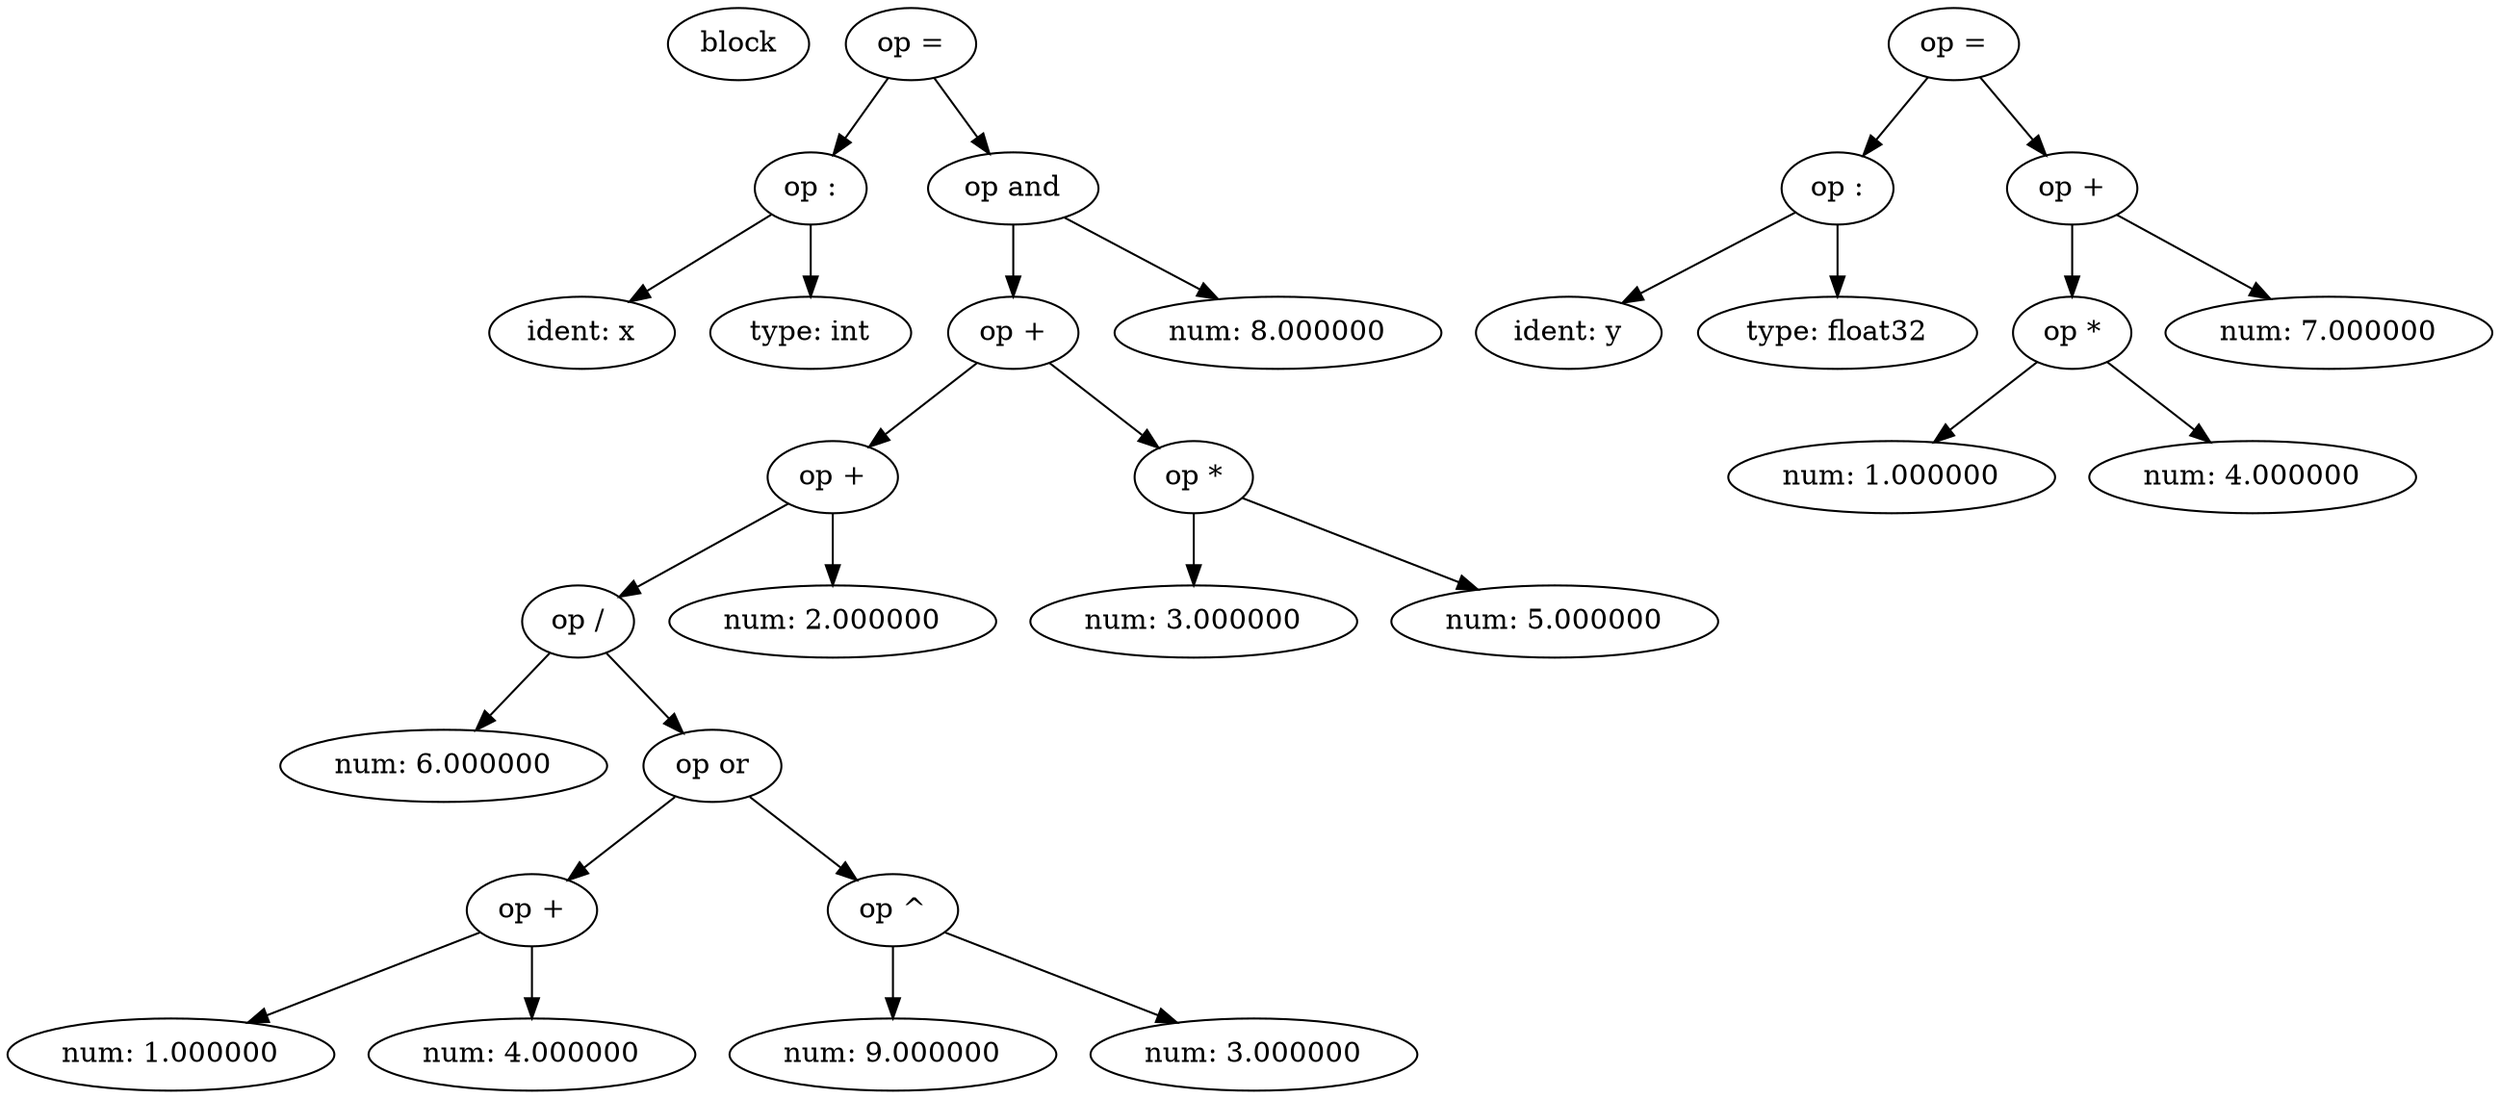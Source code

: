 digraph G {
0[label="block"];
1[label="ident: x"];
2[label="op :"];
3[label="type: int"];
4[label="op ="];
5[label="num: 6.000000"];
6[label="op /"];
7[label="num: 1.000000"];
8[label="op +"];
9[label="num: 4.000000"];
10[label="op or"];
11[label="num: 9.000000"];
12[label="op ^"];
13[label="num: 3.000000"];
14[label="op +"];
15[label="num: 2.000000"];
16[label="op +"];
17[label="num: 3.000000"];
18[label="op *"];
19[label="num: 5.000000"];
20[label="op and"];
21[label="num: 8.000000"];
22[label="ident: y"];
23[label="op :"];
24[label="type: float32"];
25[label="op ="];
26[label="num: 1.000000"];
27[label="op *"];
28[label="num: 4.000000"];
29[label="op +"];
30[label="num: 7.000000"];
2->1 ;
2->3 ;
4->2 ;
4->20 ;
6->5 ;
6->10 ;
8->7 ;
8->9 ;
10->8 ;
10->12 ;
12->11 ;
12->13 ;
14->6 ;
14->15 ;
16->14 ;
16->18 ;
18->17 ;
18->19 ;
20->16 ;
20->21 ;
23->22 ;
23->24 ;
25->23 ;
25->29 ;
27->26 ;
27->28 ;
29->27 ;
29->30 ;
}
